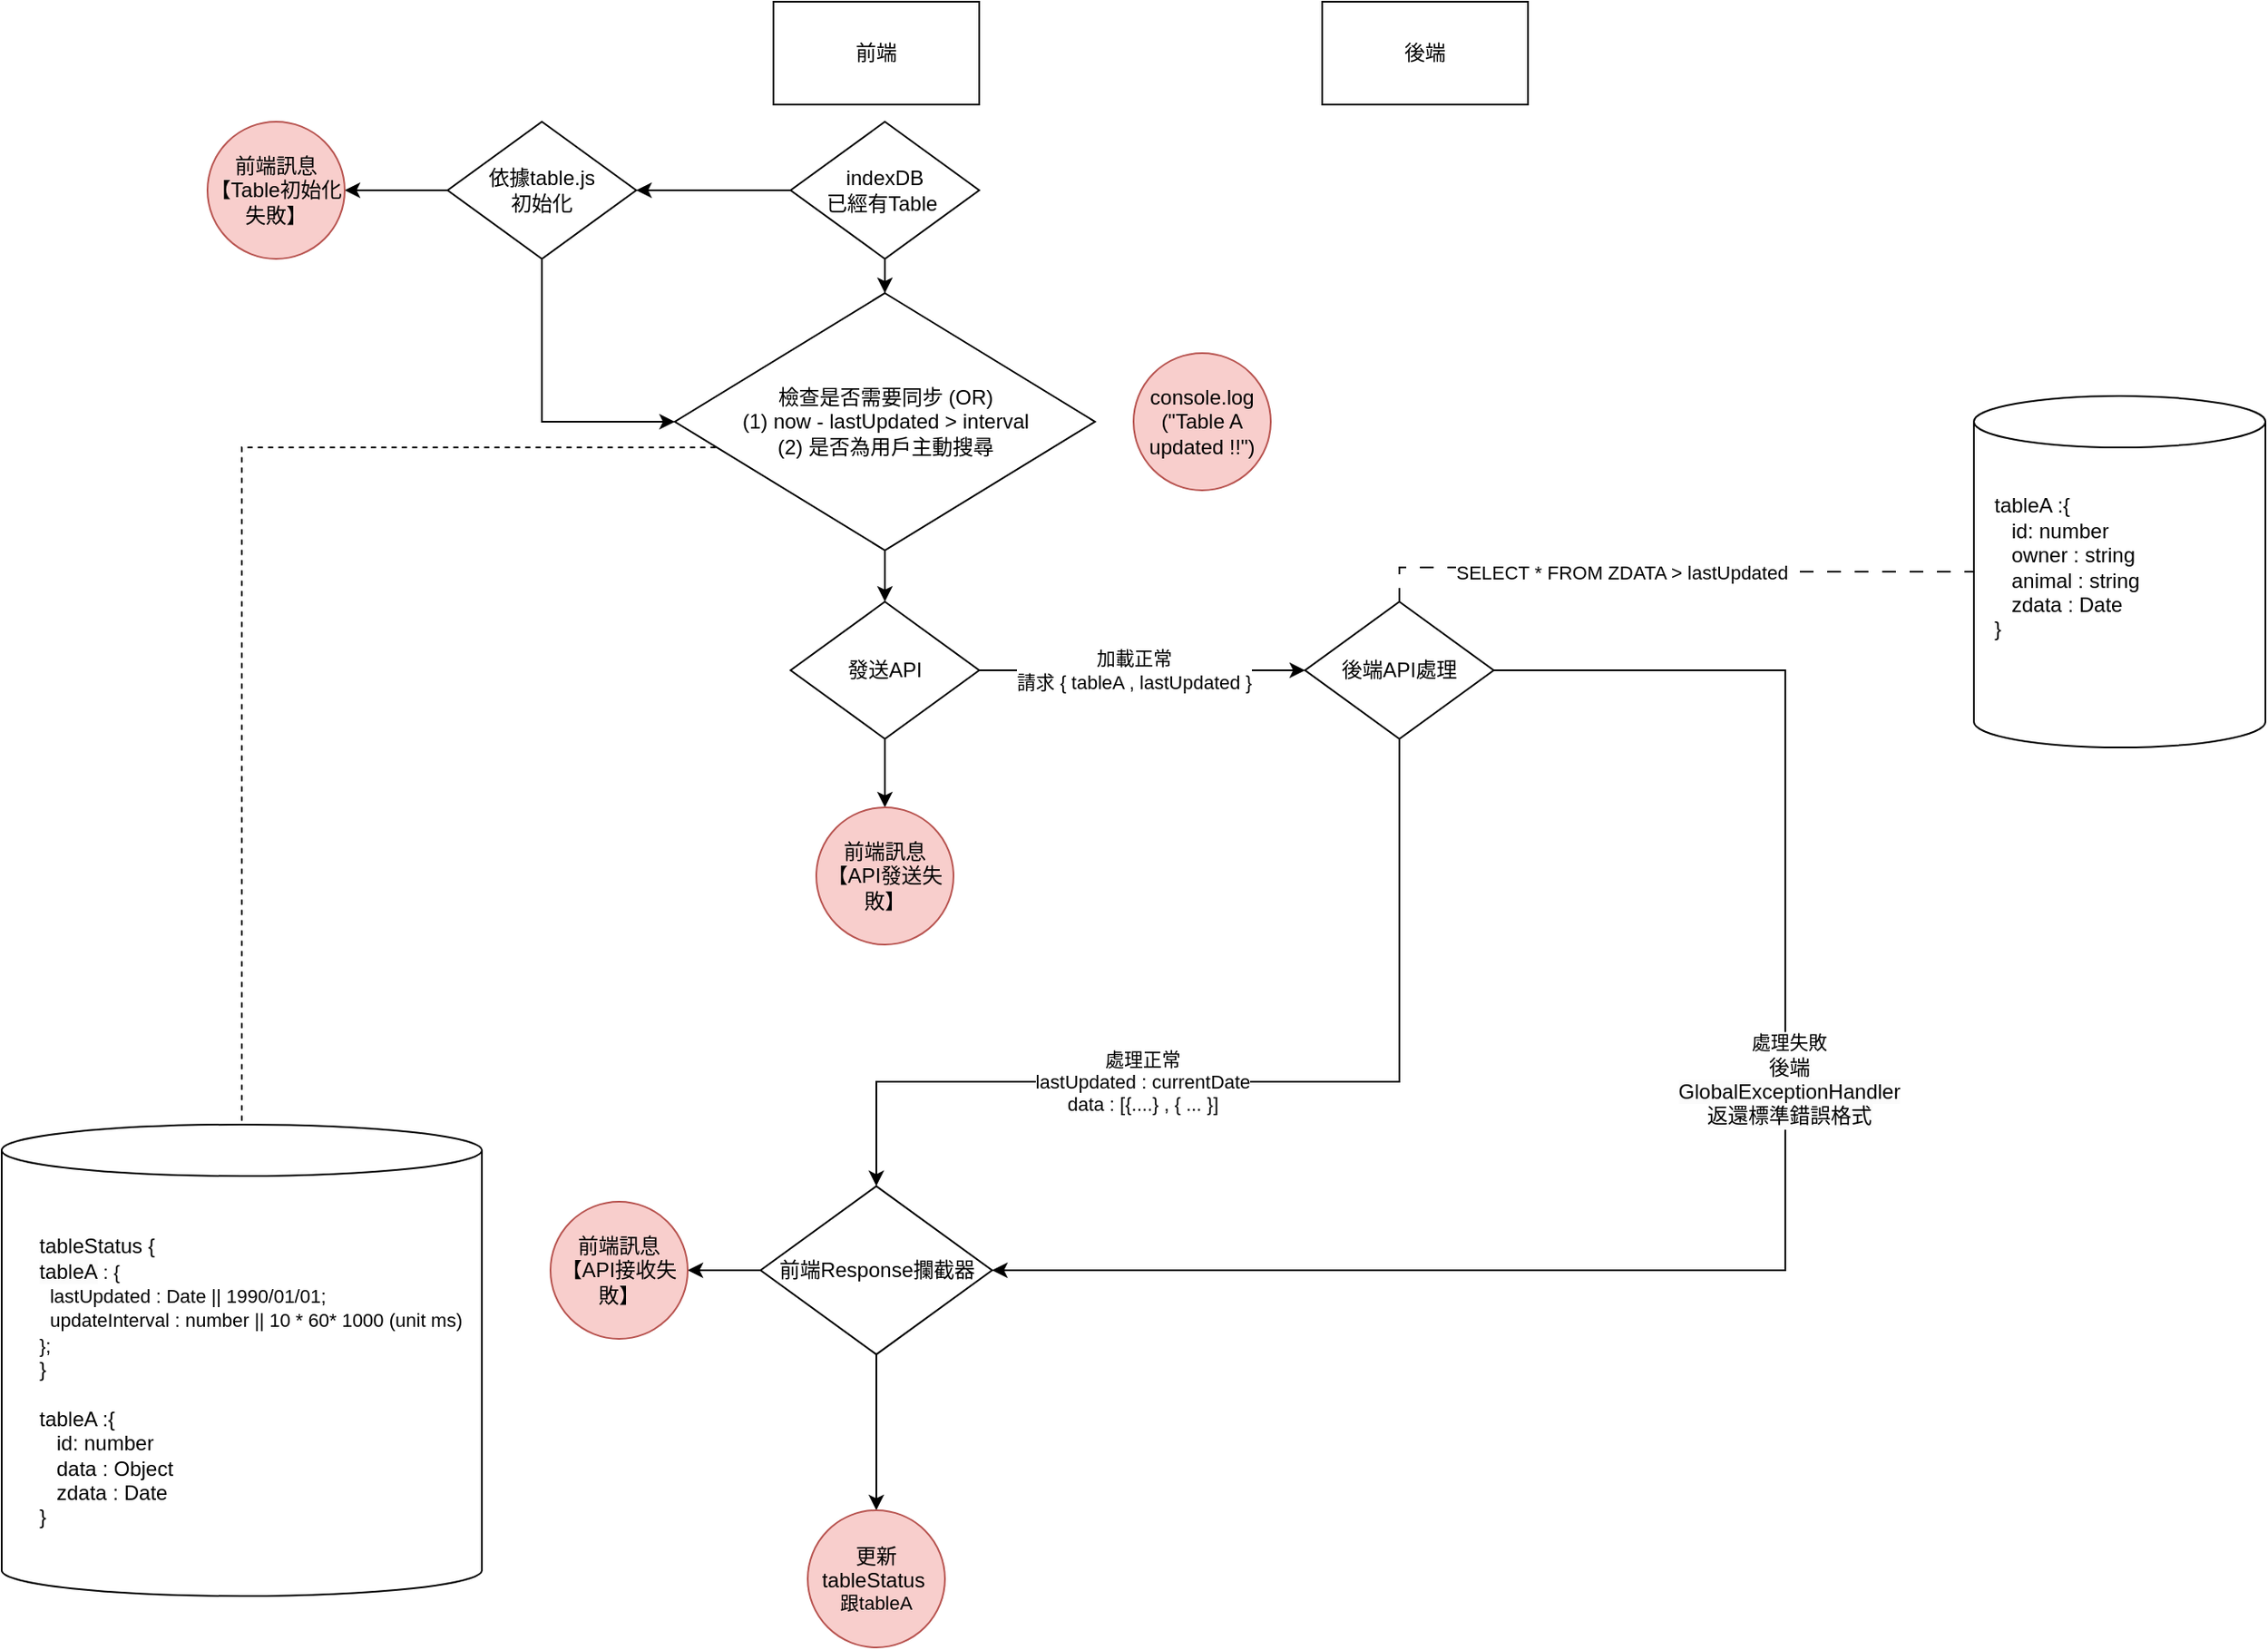 <mxfile version="24.7.17">
  <diagram name="第 1 页" id="QrRAS8p1f1Nyc06neDpp">
    <mxGraphModel dx="1709" dy="1746" grid="1" gridSize="10" guides="1" tooltips="1" connect="1" arrows="1" fold="1" page="1" pageScale="1" pageWidth="827" pageHeight="1169" math="0" shadow="0">
      <root>
        <mxCell id="0" />
        <mxCell id="1" parent="0" />
        <mxCell id="1xjIhW7Z0FazEvr1Wigu-1" value="前端" style="rounded=0;whiteSpace=wrap;html=1;" parent="1" vertex="1">
          <mxGeometry x="270" y="-220" width="120" height="60" as="geometry" />
        </mxCell>
        <mxCell id="1xjIhW7Z0FazEvr1Wigu-2" value="後端" style="rounded=0;whiteSpace=wrap;html=1;" parent="1" vertex="1">
          <mxGeometry x="590" y="-220" width="120" height="60" as="geometry" />
        </mxCell>
        <mxCell id="1xjIhW7Z0FazEvr1Wigu-9" style="edgeStyle=orthogonalEdgeStyle;rounded=0;orthogonalLoop=1;jettySize=auto;html=1;entryX=0;entryY=0.5;entryDx=0;entryDy=0;exitX=1;exitY=0.5;exitDx=0;exitDy=0;" parent="1" source="1xjIhW7Z0FazEvr1Wigu-84" target="1xjIhW7Z0FazEvr1Wigu-31" edge="1">
          <mxGeometry relative="1" as="geometry">
            <mxPoint x="335" y="390" as="targetPoint" />
            <mxPoint x="390" y="290" as="sourcePoint" />
          </mxGeometry>
        </mxCell>
        <mxCell id="1xjIhW7Z0FazEvr1Wigu-53" value="加載正常&lt;br&gt;請求 { tableA , lastUpdated&amp;nbsp;}" style="edgeLabel;html=1;align=center;verticalAlign=middle;resizable=0;points=[];" parent="1xjIhW7Z0FazEvr1Wigu-9" vertex="1" connectable="0">
          <mxGeometry x="-0.405" relative="1" as="geometry">
            <mxPoint x="33" as="offset" />
          </mxGeometry>
        </mxCell>
        <mxCell id="1xjIhW7Z0FazEvr1Wigu-11" value="" style="shape=cylinder3;whiteSpace=wrap;html=1;boundedLbl=1;backgroundOutline=1;size=15;" parent="1" vertex="1">
          <mxGeometry x="-180" y="435" width="280" height="275" as="geometry" />
        </mxCell>
        <mxCell id="1xjIhW7Z0FazEvr1Wigu-20" value="tableStatus {&lt;br&gt;&lt;div style=&quot;text-align: left;&quot;&gt;&lt;span style=&quot;text-align: center; background-color: rgb(251, 251, 251);&quot;&gt;tableA&lt;/span&gt;&lt;span style=&quot;background-color: rgb(255, 255, 255); font-size: 11px; text-align: center; text-wrap: nowrap;&quot;&gt; : {&lt;br&gt;&lt;/span&gt;&lt;span style=&quot;background-color: rgb(255, 255, 255); font-size: 11px; text-align: center; text-wrap: nowrap;&quot;&gt;&amp;nbsp; lastUpdated : Date || 1990/01/01;&lt;/span&gt;&lt;span style=&quot;background-color: rgb(255, 255, 255); font-size: 11px; text-align: center; text-wrap: nowrap;&quot;&gt;&lt;br&gt;&lt;/span&gt;&lt;/div&gt;&lt;div style=&quot;text-align: left;&quot;&gt;&lt;span style=&quot;background-color: rgb(255, 255, 255); font-size: 11px; text-align: center; text-wrap: nowrap;&quot;&gt;&amp;nbsp; updateInterval : number || 10 * 60* 1000 (unit ms)&lt;br&gt;};&lt;/span&gt;&lt;/div&gt;}&lt;br&gt;&lt;br&gt;tableA :{&lt;br&gt;&amp;nbsp; &amp;nbsp;id: number&lt;br&gt;&amp;nbsp; &amp;nbsp;data : Object&lt;br&gt;&amp;nbsp; &amp;nbsp;zdata : Date&lt;br&gt;}" style="whiteSpace=wrap;html=1;aspect=fixed;strokeColor=none;align=left;" parent="1" vertex="1">
          <mxGeometry x="-160" y="520" width="130" height="130" as="geometry" />
        </mxCell>
        <mxCell id="1xjIhW7Z0FazEvr1Wigu-24" value="" style="shape=cylinder3;whiteSpace=wrap;html=1;boundedLbl=1;backgroundOutline=1;size=15;" parent="1" vertex="1">
          <mxGeometry x="970" y="10" width="170" height="205" as="geometry" />
        </mxCell>
        <mxCell id="1xjIhW7Z0FazEvr1Wigu-58" style="edgeStyle=orthogonalEdgeStyle;rounded=0;orthogonalLoop=1;jettySize=auto;html=1;entryX=0.5;entryY=0;entryDx=0;entryDy=0;exitX=0.5;exitY=1;exitDx=0;exitDy=0;" parent="1" source="1xjIhW7Z0FazEvr1Wigu-31" target="1xjIhW7Z0FazEvr1Wigu-59" edge="1">
          <mxGeometry relative="1" as="geometry">
            <mxPoint x="400" y="430" as="targetPoint" />
            <Array as="points">
              <mxPoint x="635" y="410" />
              <mxPoint x="330" y="410" />
            </Array>
          </mxGeometry>
        </mxCell>
        <mxCell id="1xjIhW7Z0FazEvr1Wigu-60" value="處理正常&lt;div&gt;lastUpdated : currentDate&lt;br&gt;data : [{....} , { ... }]&lt;/div&gt;" style="edgeLabel;html=1;align=center;verticalAlign=middle;resizable=0;points=[];" parent="1xjIhW7Z0FazEvr1Wigu-58" vertex="1" connectable="0">
          <mxGeometry x="0.015" y="2" relative="1" as="geometry">
            <mxPoint x="-63" y="-2" as="offset" />
          </mxGeometry>
        </mxCell>
        <mxCell id="1xjIhW7Z0FazEvr1Wigu-31" value="後端API處理" style="rhombus;whiteSpace=wrap;html=1;" parent="1" vertex="1">
          <mxGeometry x="580" y="130" width="110" height="80" as="geometry" />
        </mxCell>
        <mxCell id="1xjIhW7Z0FazEvr1Wigu-37" value="tableA :{&lt;br&gt;&amp;nbsp; &amp;nbsp;id: number&lt;br&gt;&amp;nbsp; &amp;nbsp;owner : string&lt;div&gt;&amp;nbsp; &amp;nbsp;animal : string&lt;/div&gt;&lt;div&gt;&amp;nbsp; &amp;nbsp;zdata : Date&lt;br&gt;}&lt;/div&gt;" style="whiteSpace=wrap;html=1;aspect=fixed;strokeColor=none;align=left;" parent="1" vertex="1">
          <mxGeometry x="980" y="45" width="130" height="130" as="geometry" />
        </mxCell>
        <mxCell id="1xjIhW7Z0FazEvr1Wigu-38" style="edgeStyle=orthogonalEdgeStyle;rounded=0;orthogonalLoop=1;jettySize=auto;html=1;entryX=0;entryY=0.5;entryDx=0;entryDy=0;entryPerimeter=0;dashed=1;dashPattern=8 8;endArrow=none;endFill=0;exitX=0.5;exitY=0;exitDx=0;exitDy=0;" parent="1" source="1xjIhW7Z0FazEvr1Wigu-31" target="1xjIhW7Z0FazEvr1Wigu-24" edge="1">
          <mxGeometry relative="1" as="geometry" />
        </mxCell>
        <mxCell id="1xjIhW7Z0FazEvr1Wigu-47" value="SELECT * FROM ZDATA &amp;gt; lastUpdated&amp;nbsp;" style="edgeLabel;html=1;align=center;verticalAlign=middle;resizable=0;points=[];" parent="1xjIhW7Z0FazEvr1Wigu-38" vertex="1" connectable="0">
          <mxGeometry x="-0.155" y="2" relative="1" as="geometry">
            <mxPoint y="5" as="offset" />
          </mxGeometry>
        </mxCell>
        <mxCell id="1xjIhW7Z0FazEvr1Wigu-69" style="edgeStyle=orthogonalEdgeStyle;rounded=0;orthogonalLoop=1;jettySize=auto;html=1;exitX=0.5;exitY=1;exitDx=0;exitDy=0;" parent="1" source="1xjIhW7Z0FazEvr1Wigu-59" edge="1">
          <mxGeometry relative="1" as="geometry">
            <mxPoint x="330" y="660" as="targetPoint" />
            <Array as="points">
              <mxPoint x="330" y="634" />
            </Array>
          </mxGeometry>
        </mxCell>
        <mxCell id="1xjIhW7Z0FazEvr1Wigu-59" value="前端Response攔截器" style="rhombus;whiteSpace=wrap;html=1;" parent="1" vertex="1">
          <mxGeometry x="262.5" y="470.91" width="135" height="98.18" as="geometry" />
        </mxCell>
        <mxCell id="1xjIhW7Z0FazEvr1Wigu-75" style="edgeStyle=orthogonalEdgeStyle;rounded=0;orthogonalLoop=1;jettySize=auto;html=1;entryX=1;entryY=0.5;entryDx=0;entryDy=0;" parent="1" source="1xjIhW7Z0FazEvr1Wigu-74" target="1xjIhW7Z0FazEvr1Wigu-86" edge="1">
          <mxGeometry relative="1" as="geometry">
            <mxPoint x="190" y="60" as="targetPoint" />
          </mxGeometry>
        </mxCell>
        <mxCell id="1xjIhW7Z0FazEvr1Wigu-74" value="indexDB&lt;br&gt;已經有Table&amp;nbsp;" style="rhombus;whiteSpace=wrap;html=1;" parent="1" vertex="1">
          <mxGeometry x="280" y="-150" width="110" height="80" as="geometry" />
        </mxCell>
        <mxCell id="1xjIhW7Z0FazEvr1Wigu-85" value="" style="edgeStyle=orthogonalEdgeStyle;rounded=0;orthogonalLoop=1;jettySize=auto;html=1;entryX=0.5;entryY=0;entryDx=0;entryDy=0;" parent="1" source="1xjIhW7Z0FazEvr1Wigu-111" target="1xjIhW7Z0FazEvr1Wigu-84" edge="1">
          <mxGeometry relative="1" as="geometry">
            <mxPoint x="335" y="250" as="targetPoint" />
            <mxPoint x="335" y="100" as="sourcePoint" />
          </mxGeometry>
        </mxCell>
        <mxCell id="1xjIhW7Z0FazEvr1Wigu-91" style="edgeStyle=orthogonalEdgeStyle;rounded=0;orthogonalLoop=1;jettySize=auto;html=1;entryX=0.5;entryY=0;entryDx=0;entryDy=0;" parent="1" source="1xjIhW7Z0FazEvr1Wigu-84" target="1xjIhW7Z0FazEvr1Wigu-90" edge="1">
          <mxGeometry relative="1" as="geometry" />
        </mxCell>
        <mxCell id="1xjIhW7Z0FazEvr1Wigu-84" value="發送API" style="rhombus;whiteSpace=wrap;html=1;" parent="1" vertex="1">
          <mxGeometry x="280" y="130" width="110" height="80" as="geometry" />
        </mxCell>
        <mxCell id="1xjIhW7Z0FazEvr1Wigu-87" style="edgeStyle=orthogonalEdgeStyle;rounded=0;orthogonalLoop=1;jettySize=auto;html=1;entryX=0;entryY=0.5;entryDx=0;entryDy=0;exitX=0.5;exitY=1;exitDx=0;exitDy=0;" parent="1" source="1xjIhW7Z0FazEvr1Wigu-86" target="1xjIhW7Z0FazEvr1Wigu-111" edge="1">
          <mxGeometry relative="1" as="geometry" />
        </mxCell>
        <mxCell id="1xjIhW7Z0FazEvr1Wigu-110" style="edgeStyle=orthogonalEdgeStyle;rounded=0;orthogonalLoop=1;jettySize=auto;html=1;entryX=1;entryY=0.5;entryDx=0;entryDy=0;" parent="1" source="1xjIhW7Z0FazEvr1Wigu-86" target="1xjIhW7Z0FazEvr1Wigu-89" edge="1">
          <mxGeometry relative="1" as="geometry" />
        </mxCell>
        <mxCell id="1xjIhW7Z0FazEvr1Wigu-86" value="依據table.js&lt;br&gt;初始化" style="rhombus;whiteSpace=wrap;html=1;" parent="1" vertex="1">
          <mxGeometry x="80" y="-150" width="110" height="80" as="geometry" />
        </mxCell>
        <mxCell id="1xjIhW7Z0FazEvr1Wigu-89" value="前端訊息&lt;br&gt;【Table初始化失敗】" style="ellipse;whiteSpace=wrap;html=1;aspect=fixed;fillColor=#f8cecc;strokeColor=#b85450;" parent="1" vertex="1">
          <mxGeometry x="-60" y="-150" width="80" height="80" as="geometry" />
        </mxCell>
        <mxCell id="1xjIhW7Z0FazEvr1Wigu-90" value="前端訊息&lt;br&gt;【API發送失敗】" style="ellipse;whiteSpace=wrap;html=1;aspect=fixed;fillColor=#f8cecc;strokeColor=#b85450;" parent="1" vertex="1">
          <mxGeometry x="295" y="250" width="80" height="80" as="geometry" />
        </mxCell>
        <mxCell id="1xjIhW7Z0FazEvr1Wigu-92" style="edgeStyle=orthogonalEdgeStyle;rounded=0;orthogonalLoop=1;jettySize=auto;html=1;entryX=0.5;entryY=0;entryDx=0;entryDy=0;entryPerimeter=0;endArrow=none;endFill=0;dashed=1;exitX=0;exitY=0;exitDx=0;exitDy=0;" parent="1" source="1xjIhW7Z0FazEvr1Wigu-111" target="1xjIhW7Z0FazEvr1Wigu-11" edge="1">
          <mxGeometry relative="1" as="geometry">
            <Array as="points">
              <mxPoint x="-40" y="40" />
            </Array>
          </mxGeometry>
        </mxCell>
        <mxCell id="1xjIhW7Z0FazEvr1Wigu-100" value="" style="edgeStyle=orthogonalEdgeStyle;rounded=0;orthogonalLoop=1;jettySize=auto;html=1;entryX=1;entryY=0.5;entryDx=0;entryDy=0;exitX=1;exitY=0.5;exitDx=0;exitDy=0;" parent="1" source="1xjIhW7Z0FazEvr1Wigu-31" target="1xjIhW7Z0FazEvr1Wigu-59" edge="1">
          <mxGeometry relative="1" as="geometry">
            <mxPoint x="715" y="520" as="targetPoint" />
            <mxPoint x="635" y="210" as="sourcePoint" />
            <Array as="points">
              <mxPoint x="860" y="170" />
              <mxPoint x="860" y="520" />
            </Array>
          </mxGeometry>
        </mxCell>
        <mxCell id="1xjIhW7Z0FazEvr1Wigu-101" value="處理失敗&lt;br&gt;&lt;span style=&quot;font-size: 12px; text-wrap: wrap; background-color: rgb(251, 251, 251);&quot;&gt;後端&lt;/span&gt;&lt;br style=&quot;font-size: 12px; text-wrap: wrap; background-color: rgb(251, 251, 251);&quot;&gt;&lt;span style=&quot;font-size: 12px; text-wrap: wrap; background-color: rgb(251, 251, 251);&quot;&gt;GlobalExceptionHandler&lt;/span&gt;&lt;br style=&quot;font-size: 12px; text-wrap: wrap; background-color: rgb(251, 251, 251);&quot;&gt;&lt;span style=&quot;font-size: 12px; text-wrap: wrap; background-color: rgb(251, 251, 251);&quot;&gt;返還標準錯誤格式&lt;/span&gt;" style="edgeLabel;html=1;align=center;verticalAlign=middle;resizable=0;points=[];" parent="1xjIhW7Z0FazEvr1Wigu-100" vertex="1" connectable="0">
          <mxGeometry x="-0.168" y="2" relative="1" as="geometry">
            <mxPoint as="offset" />
          </mxGeometry>
        </mxCell>
        <mxCell id="1xjIhW7Z0FazEvr1Wigu-104" value="&lt;div style=&quot;text-align: center;&quot;&gt;&lt;span style=&quot;text-align: left; background-color: initial;&quot;&gt;更新tableStatus&amp;nbsp;&lt;/span&gt;&lt;/div&gt;&lt;div style=&quot;font-size: 11px; text-wrap: nowrap;&quot;&gt;跟tableA&lt;/div&gt;" style="ellipse;whiteSpace=wrap;html=1;aspect=fixed;fillColor=#f8cecc;strokeColor=#b85450;" parent="1" vertex="1">
          <mxGeometry x="290" y="660" width="80" height="80" as="geometry" />
        </mxCell>
        <mxCell id="1xjIhW7Z0FazEvr1Wigu-106" value="" style="edgeStyle=orthogonalEdgeStyle;rounded=0;orthogonalLoop=1;jettySize=auto;html=1;entryX=1;entryY=0.5;entryDx=0;entryDy=0;" parent="1" source="1xjIhW7Z0FazEvr1Wigu-59" target="1xjIhW7Z0FazEvr1Wigu-105" edge="1">
          <mxGeometry relative="1" as="geometry">
            <mxPoint x="101" y="520" as="targetPoint" />
            <mxPoint x="263" y="520" as="sourcePoint" />
          </mxGeometry>
        </mxCell>
        <mxCell id="1xjIhW7Z0FazEvr1Wigu-105" value="前端訊息&lt;br&gt;【API接收失敗】" style="ellipse;whiteSpace=wrap;html=1;aspect=fixed;fillColor=#f8cecc;strokeColor=#b85450;" parent="1" vertex="1">
          <mxGeometry x="140" y="480" width="80" height="80" as="geometry" />
        </mxCell>
        <mxCell id="1xjIhW7Z0FazEvr1Wigu-112" value="" style="edgeStyle=orthogonalEdgeStyle;rounded=0;orthogonalLoop=1;jettySize=auto;html=1;entryX=0.5;entryY=0;entryDx=0;entryDy=0;" parent="1" source="1xjIhW7Z0FazEvr1Wigu-74" target="1xjIhW7Z0FazEvr1Wigu-111" edge="1">
          <mxGeometry relative="1" as="geometry">
            <mxPoint x="335" y="130" as="targetPoint" />
            <mxPoint x="335" y="-10" as="sourcePoint" />
          </mxGeometry>
        </mxCell>
        <mxCell id="1xjIhW7Z0FazEvr1Wigu-111" value="檢查是否需要同步 (OR)&lt;br&gt;&lt;span style=&quot;background-color: initial;&quot;&gt;(1) now  - lastUpdated  &amp;gt; interval&lt;br&gt;&lt;/span&gt;&lt;span style=&quot;background-color: initial;&quot;&gt;(2) 是否為用戶主動搜尋&lt;/span&gt;" style="rhombus;whiteSpace=wrap;html=1;" parent="1" vertex="1">
          <mxGeometry x="212.5" y="-50" width="245" height="150" as="geometry" />
        </mxCell>
        <mxCell id="1xjIhW7Z0FazEvr1Wigu-114" value="console.log&lt;br&gt;(&quot;Table A updated !!&quot;)" style="ellipse;whiteSpace=wrap;html=1;aspect=fixed;fillColor=#f8cecc;strokeColor=#b85450;" parent="1" vertex="1">
          <mxGeometry x="480" y="-15" width="80" height="80" as="geometry" />
        </mxCell>
      </root>
    </mxGraphModel>
  </diagram>
</mxfile>
